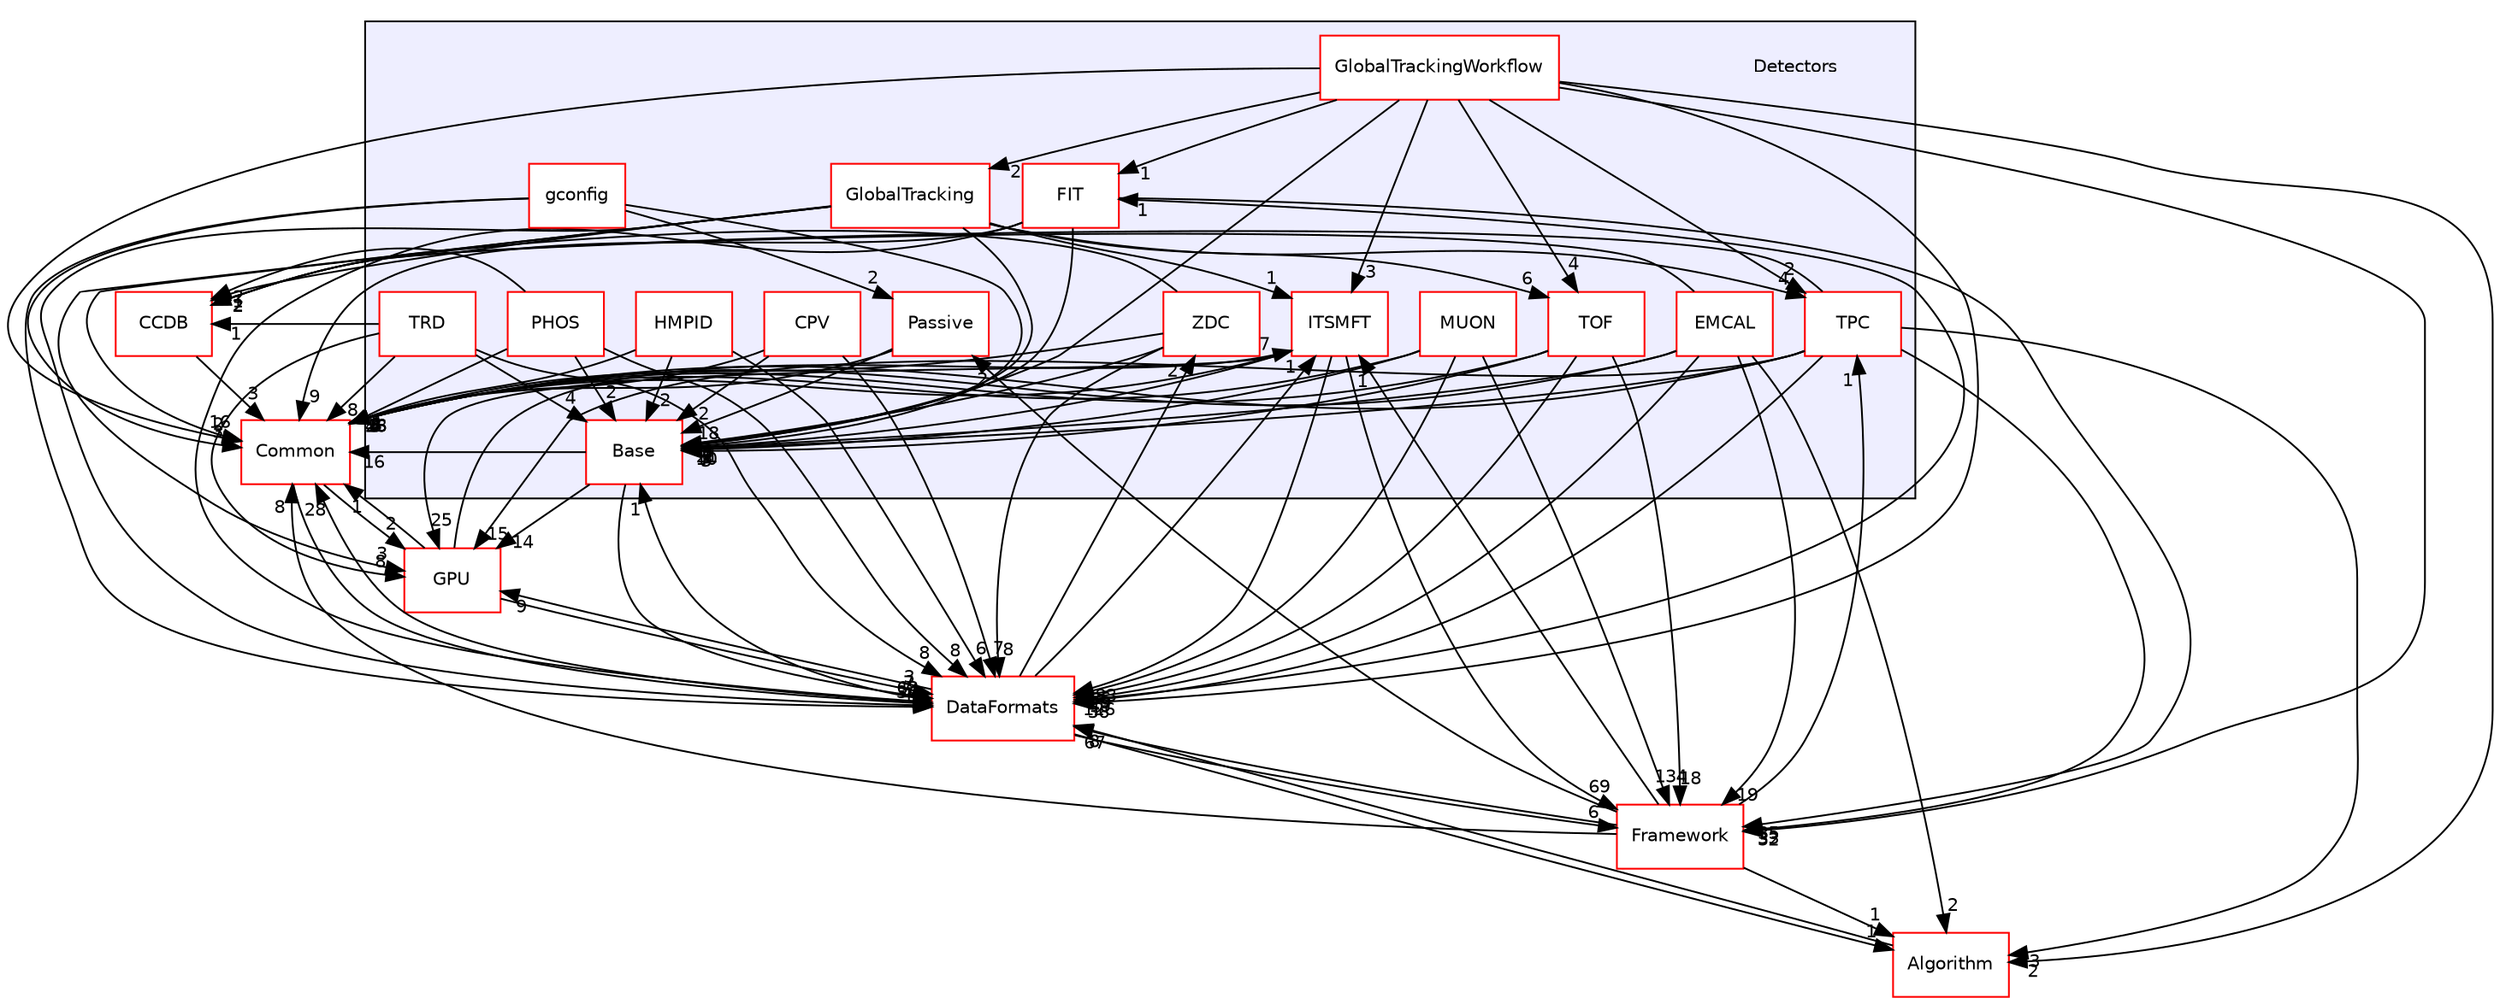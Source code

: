 digraph "/home/travis/build/AliceO2Group/AliceO2/Detectors" {
  bgcolor=transparent;
  compound=true
  node [ fontsize="10", fontname="Helvetica"];
  edge [ labelfontsize="10", labelfontname="Helvetica"];
  subgraph clusterdir_051dca18e802f8e9474f2e30d29c04e0 {
    graph [ bgcolor="#eeeeff", pencolor="black", label="" URL="dir_051dca18e802f8e9474f2e30d29c04e0.html"];
    dir_051dca18e802f8e9474f2e30d29c04e0 [shape=plaintext label="Detectors"];
    dir_37c90836491b695b472bf98d1be8336b [shape=box label="Base" color="red" fillcolor="white" style="filled" URL="dir_37c90836491b695b472bf98d1be8336b.html"];
    dir_860de54695a0456b93a4bb1fd951d826 [shape=box label="CPV" color="red" fillcolor="white" style="filled" URL="dir_860de54695a0456b93a4bb1fd951d826.html"];
    dir_088378b58cb1ba39db48039cbd66d10f [shape=box label="EMCAL" color="red" fillcolor="white" style="filled" URL="dir_088378b58cb1ba39db48039cbd66d10f.html"];
    dir_d14e88a79bca429480864605ee348cef [shape=box label="FIT" color="red" fillcolor="white" style="filled" URL="dir_d14e88a79bca429480864605ee348cef.html"];
    dir_fda58d415f46ed5554e220ec8997f6b0 [shape=box label="gconfig" color="red" fillcolor="white" style="filled" URL="dir_fda58d415f46ed5554e220ec8997f6b0.html"];
    dir_18e0e8b4b629c3c13e7ad1457bcd5f89 [shape=box label="GlobalTracking" color="red" fillcolor="white" style="filled" URL="dir_18e0e8b4b629c3c13e7ad1457bcd5f89.html"];
    dir_109ace25e426b841fbcad1590c555213 [shape=box label="GlobalTrackingWorkflow" color="red" fillcolor="white" style="filled" URL="dir_109ace25e426b841fbcad1590c555213.html"];
    dir_c91fbefb38f56c1db7a8c31815b8a131 [shape=box label="HMPID" color="red" fillcolor="white" style="filled" URL="dir_c91fbefb38f56c1db7a8c31815b8a131.html"];
    dir_1306292b77b40360479b729ac9ee7efe [shape=box label="ITSMFT" color="red" fillcolor="white" style="filled" URL="dir_1306292b77b40360479b729ac9ee7efe.html"];
    dir_1cc233fd3b1202b9dad36810b41b97af [shape=box label="MUON" color="red" fillcolor="white" style="filled" URL="dir_1cc233fd3b1202b9dad36810b41b97af.html"];
    dir_f01815b857f9009bea48e2cb39492245 [shape=box label="Passive" color="red" fillcolor="white" style="filled" URL="dir_f01815b857f9009bea48e2cb39492245.html"];
    dir_cd3c152a7db0580c86a4c50ad0325149 [shape=box label="PHOS" color="red" fillcolor="white" style="filled" URL="dir_cd3c152a7db0580c86a4c50ad0325149.html"];
    dir_577c839d346a264df4e9e588ca2a45dd [shape=box label="TOF" color="red" fillcolor="white" style="filled" URL="dir_577c839d346a264df4e9e588ca2a45dd.html"];
    dir_a597e8e061b11201a1dff411feb10d0b [shape=box label="TPC" color="red" fillcolor="white" style="filled" URL="dir_a597e8e061b11201a1dff411feb10d0b.html"];
    dir_69dd0583e11051991bf4c0cf23c50933 [shape=box label="TRD" color="red" fillcolor="white" style="filled" URL="dir_69dd0583e11051991bf4c0cf23c50933.html"];
    dir_db9e312ee82793cf7e11be39a4401551 [shape=box label="ZDC" color="red" fillcolor="white" style="filled" URL="dir_db9e312ee82793cf7e11be39a4401551.html"];
  }
  dir_4ab6b4cc6a7edbff49100e9123df213f [shape=box label="Common" color="red" URL="dir_4ab6b4cc6a7edbff49100e9123df213f.html"];
  dir_6af676bf18881990e4083e191d0e63e0 [shape=box label="CCDB" color="red" URL="dir_6af676bf18881990e4083e191d0e63e0.html"];
  dir_8ba487e25de5ee77e05e9dce7582cb98 [shape=box label="Algorithm" color="red" URL="dir_8ba487e25de5ee77e05e9dce7582cb98.html"];
  dir_f511f1e9c03c071966ae594f00bbc5e0 [shape=box label="GPU" color="red" URL="dir_f511f1e9c03c071966ae594f00bbc5e0.html"];
  dir_bcbb2cf9a3d3d83e5515c82071a07177 [shape=box label="Framework" color="red" URL="dir_bcbb2cf9a3d3d83e5515c82071a07177.html"];
  dir_2171f7ec022c5423887b07c69b2f5b48 [shape=box label="DataFormats" color="red" URL="dir_2171f7ec022c5423887b07c69b2f5b48.html"];
  dir_c91fbefb38f56c1db7a8c31815b8a131->dir_4ab6b4cc6a7edbff49100e9123df213f [headlabel="1", labeldistance=1.5 headhref="dir_000122_000012.html"];
  dir_c91fbefb38f56c1db7a8c31815b8a131->dir_37c90836491b695b472bf98d1be8336b [headlabel="2", labeldistance=1.5 headhref="dir_000122_000256.html"];
  dir_c91fbefb38f56c1db7a8c31815b8a131->dir_2171f7ec022c5423887b07c69b2f5b48 [headlabel="6", labeldistance=1.5 headhref="dir_000122_000055.html"];
  dir_860de54695a0456b93a4bb1fd951d826->dir_4ab6b4cc6a7edbff49100e9123df213f [headlabel="4", labeldistance=1.5 headhref="dir_000118_000012.html"];
  dir_860de54695a0456b93a4bb1fd951d826->dir_37c90836491b695b472bf98d1be8336b [headlabel="2", labeldistance=1.5 headhref="dir_000118_000256.html"];
  dir_860de54695a0456b93a4bb1fd951d826->dir_2171f7ec022c5423887b07c69b2f5b48 [headlabel="7", labeldistance=1.5 headhref="dir_000118_000055.html"];
  dir_69dd0583e11051991bf4c0cf23c50933->dir_4ab6b4cc6a7edbff49100e9123df213f [headlabel="8", labeldistance=1.5 headhref="dir_000143_000012.html"];
  dir_69dd0583e11051991bf4c0cf23c50933->dir_6af676bf18881990e4083e191d0e63e0 [headlabel="1", labeldistance=1.5 headhref="dir_000143_000004.html"];
  dir_69dd0583e11051991bf4c0cf23c50933->dir_37c90836491b695b472bf98d1be8336b [headlabel="4", labeldistance=1.5 headhref="dir_000143_000256.html"];
  dir_69dd0583e11051991bf4c0cf23c50933->dir_f511f1e9c03c071966ae594f00bbc5e0 [headlabel="8", labeldistance=1.5 headhref="dir_000143_000095.html"];
  dir_69dd0583e11051991bf4c0cf23c50933->dir_2171f7ec022c5423887b07c69b2f5b48 [headlabel="8", labeldistance=1.5 headhref="dir_000143_000055.html"];
  dir_088378b58cb1ba39db48039cbd66d10f->dir_4ab6b4cc6a7edbff49100e9123df213f [headlabel="5", labeldistance=1.5 headhref="dir_000172_000012.html"];
  dir_088378b58cb1ba39db48039cbd66d10f->dir_6af676bf18881990e4083e191d0e63e0 [headlabel="2", labeldistance=1.5 headhref="dir_000172_000004.html"];
  dir_088378b58cb1ba39db48039cbd66d10f->dir_37c90836491b695b472bf98d1be8336b [headlabel="1", labeldistance=1.5 headhref="dir_000172_000256.html"];
  dir_088378b58cb1ba39db48039cbd66d10f->dir_8ba487e25de5ee77e05e9dce7582cb98 [headlabel="2", labeldistance=1.5 headhref="dir_000172_000000.html"];
  dir_088378b58cb1ba39db48039cbd66d10f->dir_bcbb2cf9a3d3d83e5515c82071a07177 [headlabel="19", labeldistance=1.5 headhref="dir_000172_000031.html"];
  dir_088378b58cb1ba39db48039cbd66d10f->dir_2171f7ec022c5423887b07c69b2f5b48 [headlabel="40", labeldistance=1.5 headhref="dir_000172_000055.html"];
  dir_4ab6b4cc6a7edbff49100e9123df213f->dir_f511f1e9c03c071966ae594f00bbc5e0 [headlabel="2", labeldistance=1.5 headhref="dir_000012_000095.html"];
  dir_4ab6b4cc6a7edbff49100e9123df213f->dir_2171f7ec022c5423887b07c69b2f5b48 [headlabel="5", labeldistance=1.5 headhref="dir_000012_000055.html"];
  dir_1cc233fd3b1202b9dad36810b41b97af->dir_4ab6b4cc6a7edbff49100e9123df213f [headlabel="16", labeldistance=1.5 headhref="dir_000087_000012.html"];
  dir_1cc233fd3b1202b9dad36810b41b97af->dir_37c90836491b695b472bf98d1be8336b [headlabel="10", labeldistance=1.5 headhref="dir_000087_000256.html"];
  dir_1cc233fd3b1202b9dad36810b41b97af->dir_bcbb2cf9a3d3d83e5515c82071a07177 [headlabel="134", labeldistance=1.5 headhref="dir_000087_000031.html"];
  dir_1cc233fd3b1202b9dad36810b41b97af->dir_2171f7ec022c5423887b07c69b2f5b48 [headlabel="86", labeldistance=1.5 headhref="dir_000087_000055.html"];
  dir_6af676bf18881990e4083e191d0e63e0->dir_4ab6b4cc6a7edbff49100e9123df213f [headlabel="3", labeldistance=1.5 headhref="dir_000004_000012.html"];
  dir_d14e88a79bca429480864605ee348cef->dir_4ab6b4cc6a7edbff49100e9123df213f [headlabel="9", labeldistance=1.5 headhref="dir_000262_000012.html"];
  dir_d14e88a79bca429480864605ee348cef->dir_37c90836491b695b472bf98d1be8336b [headlabel="3", labeldistance=1.5 headhref="dir_000262_000256.html"];
  dir_d14e88a79bca429480864605ee348cef->dir_bcbb2cf9a3d3d83e5515c82071a07177 [headlabel="35", labeldistance=1.5 headhref="dir_000262_000031.html"];
  dir_d14e88a79bca429480864605ee348cef->dir_2171f7ec022c5423887b07c69b2f5b48 [headlabel="68", labeldistance=1.5 headhref="dir_000262_000055.html"];
  dir_a597e8e061b11201a1dff411feb10d0b->dir_4ab6b4cc6a7edbff49100e9123df213f [headlabel="28", labeldistance=1.5 headhref="dir_000139_000012.html"];
  dir_a597e8e061b11201a1dff411feb10d0b->dir_6af676bf18881990e4083e191d0e63e0 [headlabel="2", labeldistance=1.5 headhref="dir_000139_000004.html"];
  dir_a597e8e061b11201a1dff411feb10d0b->dir_37c90836491b695b472bf98d1be8336b [headlabel="3", labeldistance=1.5 headhref="dir_000139_000256.html"];
  dir_a597e8e061b11201a1dff411feb10d0b->dir_8ba487e25de5ee77e05e9dce7582cb98 [headlabel="3", labeldistance=1.5 headhref="dir_000139_000000.html"];
  dir_a597e8e061b11201a1dff411feb10d0b->dir_f511f1e9c03c071966ae594f00bbc5e0 [headlabel="15", labeldistance=1.5 headhref="dir_000139_000095.html"];
  dir_a597e8e061b11201a1dff411feb10d0b->dir_bcbb2cf9a3d3d83e5515c82071a07177 [headlabel="33", labeldistance=1.5 headhref="dir_000139_000031.html"];
  dir_a597e8e061b11201a1dff411feb10d0b->dir_2171f7ec022c5423887b07c69b2f5b48 [headlabel="126", labeldistance=1.5 headhref="dir_000139_000055.html"];
  dir_37c90836491b695b472bf98d1be8336b->dir_4ab6b4cc6a7edbff49100e9123df213f [headlabel="16", labeldistance=1.5 headhref="dir_000256_000012.html"];
  dir_37c90836491b695b472bf98d1be8336b->dir_f511f1e9c03c071966ae594f00bbc5e0 [headlabel="14", labeldistance=1.5 headhref="dir_000256_000095.html"];
  dir_37c90836491b695b472bf98d1be8336b->dir_2171f7ec022c5423887b07c69b2f5b48 [headlabel="7", labeldistance=1.5 headhref="dir_000256_000055.html"];
  dir_1306292b77b40360479b729ac9ee7efe->dir_4ab6b4cc6a7edbff49100e9123df213f [headlabel="46", labeldistance=1.5 headhref="dir_000025_000012.html"];
  dir_1306292b77b40360479b729ac9ee7efe->dir_37c90836491b695b472bf98d1be8336b [headlabel="21", labeldistance=1.5 headhref="dir_000025_000256.html"];
  dir_1306292b77b40360479b729ac9ee7efe->dir_f511f1e9c03c071966ae594f00bbc5e0 [headlabel="25", labeldistance=1.5 headhref="dir_000025_000095.html"];
  dir_1306292b77b40360479b729ac9ee7efe->dir_bcbb2cf9a3d3d83e5515c82071a07177 [headlabel="69", labeldistance=1.5 headhref="dir_000025_000031.html"];
  dir_1306292b77b40360479b729ac9ee7efe->dir_2171f7ec022c5423887b07c69b2f5b48 [headlabel="183", labeldistance=1.5 headhref="dir_000025_000055.html"];
  dir_8ba487e25de5ee77e05e9dce7582cb98->dir_2171f7ec022c5423887b07c69b2f5b48 [headlabel="8", labeldistance=1.5 headhref="dir_000000_000055.html"];
  dir_577c839d346a264df4e9e588ca2a45dd->dir_4ab6b4cc6a7edbff49100e9123df213f [headlabel="8", labeldistance=1.5 headhref="dir_000135_000012.html"];
  dir_577c839d346a264df4e9e588ca2a45dd->dir_37c90836491b695b472bf98d1be8336b [headlabel="3", labeldistance=1.5 headhref="dir_000135_000256.html"];
  dir_577c839d346a264df4e9e588ca2a45dd->dir_bcbb2cf9a3d3d83e5515c82071a07177 [headlabel="18", labeldistance=1.5 headhref="dir_000135_000031.html"];
  dir_577c839d346a264df4e9e588ca2a45dd->dir_2171f7ec022c5423887b07c69b2f5b48 [headlabel="29", labeldistance=1.5 headhref="dir_000135_000055.html"];
  dir_18e0e8b4b629c3c13e7ad1457bcd5f89->dir_4ab6b4cc6a7edbff49100e9123df213f [headlabel="16", labeldistance=1.5 headhref="dir_000385_000012.html"];
  dir_18e0e8b4b629c3c13e7ad1457bcd5f89->dir_6af676bf18881990e4083e191d0e63e0 [headlabel="1", labeldistance=1.5 headhref="dir_000385_000004.html"];
  dir_18e0e8b4b629c3c13e7ad1457bcd5f89->dir_a597e8e061b11201a1dff411feb10d0b [headlabel="4", labeldistance=1.5 headhref="dir_000385_000139.html"];
  dir_18e0e8b4b629c3c13e7ad1457bcd5f89->dir_37c90836491b695b472bf98d1be8336b [headlabel="4", labeldistance=1.5 headhref="dir_000385_000256.html"];
  dir_18e0e8b4b629c3c13e7ad1457bcd5f89->dir_1306292b77b40360479b729ac9ee7efe [headlabel="1", labeldistance=1.5 headhref="dir_000385_000025.html"];
  dir_18e0e8b4b629c3c13e7ad1457bcd5f89->dir_577c839d346a264df4e9e588ca2a45dd [headlabel="6", labeldistance=1.5 headhref="dir_000385_000135.html"];
  dir_18e0e8b4b629c3c13e7ad1457bcd5f89->dir_f511f1e9c03c071966ae594f00bbc5e0 [headlabel="3", labeldistance=1.5 headhref="dir_000385_000095.html"];
  dir_18e0e8b4b629c3c13e7ad1457bcd5f89->dir_2171f7ec022c5423887b07c69b2f5b48 [headlabel="34", labeldistance=1.5 headhref="dir_000385_000055.html"];
  dir_cd3c152a7db0580c86a4c50ad0325149->dir_4ab6b4cc6a7edbff49100e9123df213f [headlabel="4", labeldistance=1.5 headhref="dir_000091_000012.html"];
  dir_cd3c152a7db0580c86a4c50ad0325149->dir_6af676bf18881990e4083e191d0e63e0 [headlabel="2", labeldistance=1.5 headhref="dir_000091_000004.html"];
  dir_cd3c152a7db0580c86a4c50ad0325149->dir_37c90836491b695b472bf98d1be8336b [headlabel="2", labeldistance=1.5 headhref="dir_000091_000256.html"];
  dir_cd3c152a7db0580c86a4c50ad0325149->dir_2171f7ec022c5423887b07c69b2f5b48 [headlabel="8", labeldistance=1.5 headhref="dir_000091_000055.html"];
  dir_109ace25e426b841fbcad1590c555213->dir_4ab6b4cc6a7edbff49100e9123df213f [headlabel="2", labeldistance=1.5 headhref="dir_000389_000012.html"];
  dir_109ace25e426b841fbcad1590c555213->dir_d14e88a79bca429480864605ee348cef [headlabel="1", labeldistance=1.5 headhref="dir_000389_000262.html"];
  dir_109ace25e426b841fbcad1590c555213->dir_a597e8e061b11201a1dff411feb10d0b [headlabel="2", labeldistance=1.5 headhref="dir_000389_000139.html"];
  dir_109ace25e426b841fbcad1590c555213->dir_37c90836491b695b472bf98d1be8336b [headlabel="5", labeldistance=1.5 headhref="dir_000389_000256.html"];
  dir_109ace25e426b841fbcad1590c555213->dir_1306292b77b40360479b729ac9ee7efe [headlabel="3", labeldistance=1.5 headhref="dir_000389_000025.html"];
  dir_109ace25e426b841fbcad1590c555213->dir_8ba487e25de5ee77e05e9dce7582cb98 [headlabel="2", labeldistance=1.5 headhref="dir_000389_000000.html"];
  dir_109ace25e426b841fbcad1590c555213->dir_577c839d346a264df4e9e588ca2a45dd [headlabel="4", labeldistance=1.5 headhref="dir_000389_000135.html"];
  dir_109ace25e426b841fbcad1590c555213->dir_18e0e8b4b629c3c13e7ad1457bcd5f89 [headlabel="2", labeldistance=1.5 headhref="dir_000389_000385.html"];
  dir_109ace25e426b841fbcad1590c555213->dir_bcbb2cf9a3d3d83e5515c82071a07177 [headlabel="32", labeldistance=1.5 headhref="dir_000389_000031.html"];
  dir_109ace25e426b841fbcad1590c555213->dir_2171f7ec022c5423887b07c69b2f5b48 [headlabel="36", labeldistance=1.5 headhref="dir_000389_000055.html"];
  dir_db9e312ee82793cf7e11be39a4401551->dir_4ab6b4cc6a7edbff49100e9123df213f [headlabel="4", labeldistance=1.5 headhref="dir_000107_000012.html"];
  dir_db9e312ee82793cf7e11be39a4401551->dir_6af676bf18881990e4083e191d0e63e0 [headlabel="2", labeldistance=1.5 headhref="dir_000107_000004.html"];
  dir_db9e312ee82793cf7e11be39a4401551->dir_37c90836491b695b472bf98d1be8336b [headlabel="3", labeldistance=1.5 headhref="dir_000107_000256.html"];
  dir_db9e312ee82793cf7e11be39a4401551->dir_2171f7ec022c5423887b07c69b2f5b48 [headlabel="8", labeldistance=1.5 headhref="dir_000107_000055.html"];
  dir_f01815b857f9009bea48e2cb39492245->dir_4ab6b4cc6a7edbff49100e9123df213f [headlabel="5", labeldistance=1.5 headhref="dir_000485_000012.html"];
  dir_f01815b857f9009bea48e2cb39492245->dir_37c90836491b695b472bf98d1be8336b [headlabel="18", labeldistance=1.5 headhref="dir_000485_000256.html"];
  dir_f511f1e9c03c071966ae594f00bbc5e0->dir_4ab6b4cc6a7edbff49100e9123df213f [headlabel="1", labeldistance=1.5 headhref="dir_000095_000012.html"];
  dir_f511f1e9c03c071966ae594f00bbc5e0->dir_1306292b77b40360479b729ac9ee7efe [headlabel="7", labeldistance=1.5 headhref="dir_000095_000025.html"];
  dir_f511f1e9c03c071966ae594f00bbc5e0->dir_2171f7ec022c5423887b07c69b2f5b48 [headlabel="3", labeldistance=1.5 headhref="dir_000095_000055.html"];
  dir_bcbb2cf9a3d3d83e5515c82071a07177->dir_4ab6b4cc6a7edbff49100e9123df213f [headlabel="8", labeldistance=1.5 headhref="dir_000031_000012.html"];
  dir_bcbb2cf9a3d3d83e5515c82071a07177->dir_a597e8e061b11201a1dff411feb10d0b [headlabel="1", labeldistance=1.5 headhref="dir_000031_000139.html"];
  dir_bcbb2cf9a3d3d83e5515c82071a07177->dir_1306292b77b40360479b729ac9ee7efe [headlabel="1", labeldistance=1.5 headhref="dir_000031_000025.html"];
  dir_bcbb2cf9a3d3d83e5515c82071a07177->dir_8ba487e25de5ee77e05e9dce7582cb98 [headlabel="1", labeldistance=1.5 headhref="dir_000031_000000.html"];
  dir_bcbb2cf9a3d3d83e5515c82071a07177->dir_f01815b857f9009bea48e2cb39492245 [headlabel="2", labeldistance=1.5 headhref="dir_000031_000485.html"];
  dir_bcbb2cf9a3d3d83e5515c82071a07177->dir_2171f7ec022c5423887b07c69b2f5b48 [headlabel="67", labeldistance=1.5 headhref="dir_000031_000055.html"];
  dir_fda58d415f46ed5554e220ec8997f6b0->dir_4ab6b4cc6a7edbff49100e9123df213f [headlabel="3", labeldistance=1.5 headhref="dir_000381_000012.html"];
  dir_fda58d415f46ed5554e220ec8997f6b0->dir_37c90836491b695b472bf98d1be8336b [headlabel="2", labeldistance=1.5 headhref="dir_000381_000256.html"];
  dir_fda58d415f46ed5554e220ec8997f6b0->dir_f01815b857f9009bea48e2cb39492245 [headlabel="2", labeldistance=1.5 headhref="dir_000381_000485.html"];
  dir_fda58d415f46ed5554e220ec8997f6b0->dir_2171f7ec022c5423887b07c69b2f5b48 [headlabel="4", labeldistance=1.5 headhref="dir_000381_000055.html"];
  dir_2171f7ec022c5423887b07c69b2f5b48->dir_4ab6b4cc6a7edbff49100e9123df213f [headlabel="28", labeldistance=1.5 headhref="dir_000055_000012.html"];
  dir_2171f7ec022c5423887b07c69b2f5b48->dir_d14e88a79bca429480864605ee348cef [headlabel="1", labeldistance=1.5 headhref="dir_000055_000262.html"];
  dir_2171f7ec022c5423887b07c69b2f5b48->dir_37c90836491b695b472bf98d1be8336b [headlabel="1", labeldistance=1.5 headhref="dir_000055_000256.html"];
  dir_2171f7ec022c5423887b07c69b2f5b48->dir_1306292b77b40360479b729ac9ee7efe [headlabel="1", labeldistance=1.5 headhref="dir_000055_000025.html"];
  dir_2171f7ec022c5423887b07c69b2f5b48->dir_8ba487e25de5ee77e05e9dce7582cb98 [headlabel="1", labeldistance=1.5 headhref="dir_000055_000000.html"];
  dir_2171f7ec022c5423887b07c69b2f5b48->dir_db9e312ee82793cf7e11be39a4401551 [headlabel="2", labeldistance=1.5 headhref="dir_000055_000107.html"];
  dir_2171f7ec022c5423887b07c69b2f5b48->dir_f511f1e9c03c071966ae594f00bbc5e0 [headlabel="9", labeldistance=1.5 headhref="dir_000055_000095.html"];
  dir_2171f7ec022c5423887b07c69b2f5b48->dir_bcbb2cf9a3d3d83e5515c82071a07177 [headlabel="6", labeldistance=1.5 headhref="dir_000055_000031.html"];
}
